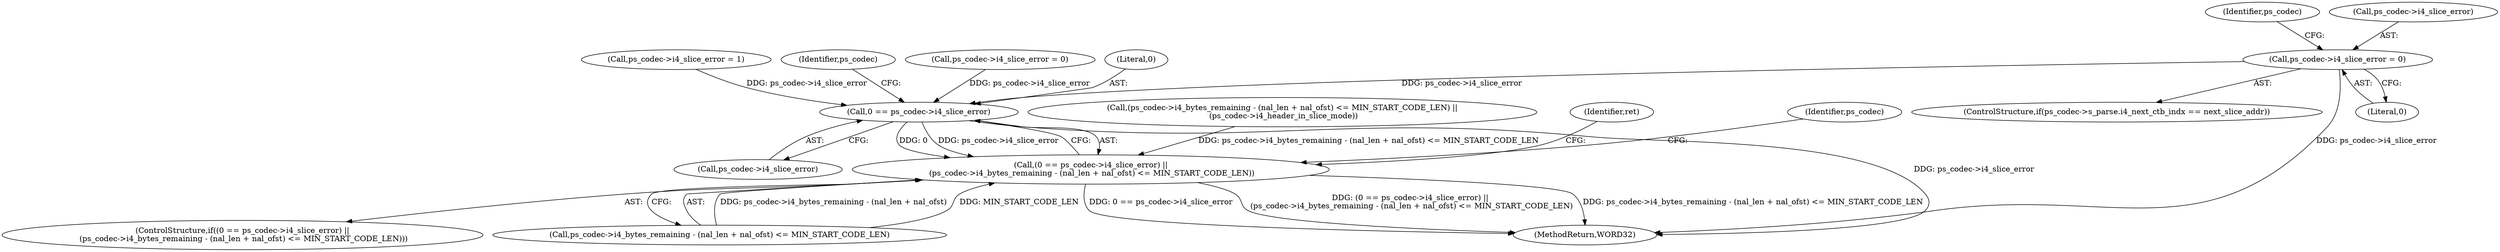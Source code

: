 digraph "0_Android_87fb7909c49e6a4510ba86ace1ffc83459c7e1b9@pointer" {
"1000853" [label="(Call,ps_codec->i4_slice_error = 0)"];
"1001122" [label="(Call,0 == ps_codec->i4_slice_error)"];
"1001121" [label="(Call,(0 == ps_codec->i4_slice_error) ||\n (ps_codec->i4_bytes_remaining - (nal_len + nal_ofst) <= MIN_START_CODE_LEN))"];
"1000853" [label="(Call,ps_codec->i4_slice_error = 0)"];
"1001903" [label="(MethodReturn,WORD32)"];
"1000845" [label="(ControlStructure,if(ps_codec->s_parse.i4_next_ctb_indx == next_slice_addr))"];
"1001127" [label="(Call,ps_codec->i4_bytes_remaining - (nal_len + nal_ofst) <= MIN_START_CODE_LEN)"];
"1001008" [label="(Call,(ps_codec->i4_bytes_remaining - (nal_len + nal_ofst) <= MIN_START_CODE_LEN) ||\n (ps_codec->i4_header_in_slice_mode))"];
"1001139" [label="(Identifier,ps_codec)"];
"1001120" [label="(ControlStructure,if((0 == ps_codec->i4_slice_error) ||\n (ps_codec->i4_bytes_remaining - (nal_len + nal_ofst) <= MIN_START_CODE_LEN)))"];
"1001079" [label="(Call,ps_codec->i4_slice_error = 1)"];
"1001121" [label="(Call,(0 == ps_codec->i4_slice_error) ||\n (ps_codec->i4_bytes_remaining - (nal_len + nal_ofst) <= MIN_START_CODE_LEN))"];
"1000860" [label="(Identifier,ps_codec)"];
"1001153" [label="(Identifier,ret)"];
"1001130" [label="(Identifier,ps_codec)"];
"1000775" [label="(Call,ps_codec->i4_slice_error = 0)"];
"1000854" [label="(Call,ps_codec->i4_slice_error)"];
"1000857" [label="(Literal,0)"];
"1001122" [label="(Call,0 == ps_codec->i4_slice_error)"];
"1001124" [label="(Call,ps_codec->i4_slice_error)"];
"1001123" [label="(Literal,0)"];
"1000853" -> "1000845"  [label="AST: "];
"1000853" -> "1000857"  [label="CFG: "];
"1000854" -> "1000853"  [label="AST: "];
"1000857" -> "1000853"  [label="AST: "];
"1000860" -> "1000853"  [label="CFG: "];
"1000853" -> "1001903"  [label="DDG: ps_codec->i4_slice_error"];
"1000853" -> "1001122"  [label="DDG: ps_codec->i4_slice_error"];
"1001122" -> "1001121"  [label="AST: "];
"1001122" -> "1001124"  [label="CFG: "];
"1001123" -> "1001122"  [label="AST: "];
"1001124" -> "1001122"  [label="AST: "];
"1001130" -> "1001122"  [label="CFG: "];
"1001121" -> "1001122"  [label="CFG: "];
"1001122" -> "1001903"  [label="DDG: ps_codec->i4_slice_error"];
"1001122" -> "1001121"  [label="DDG: 0"];
"1001122" -> "1001121"  [label="DDG: ps_codec->i4_slice_error"];
"1000775" -> "1001122"  [label="DDG: ps_codec->i4_slice_error"];
"1001079" -> "1001122"  [label="DDG: ps_codec->i4_slice_error"];
"1001121" -> "1001120"  [label="AST: "];
"1001121" -> "1001127"  [label="CFG: "];
"1001127" -> "1001121"  [label="AST: "];
"1001139" -> "1001121"  [label="CFG: "];
"1001153" -> "1001121"  [label="CFG: "];
"1001121" -> "1001903"  [label="DDG: (0 == ps_codec->i4_slice_error) ||\n (ps_codec->i4_bytes_remaining - (nal_len + nal_ofst) <= MIN_START_CODE_LEN)"];
"1001121" -> "1001903"  [label="DDG: ps_codec->i4_bytes_remaining - (nal_len + nal_ofst) <= MIN_START_CODE_LEN"];
"1001121" -> "1001903"  [label="DDG: 0 == ps_codec->i4_slice_error"];
"1001127" -> "1001121"  [label="DDG: ps_codec->i4_bytes_remaining - (nal_len + nal_ofst)"];
"1001127" -> "1001121"  [label="DDG: MIN_START_CODE_LEN"];
"1001008" -> "1001121"  [label="DDG: ps_codec->i4_bytes_remaining - (nal_len + nal_ofst) <= MIN_START_CODE_LEN"];
}
